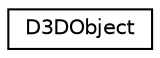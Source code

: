 digraph G
{
  edge [fontname="Helvetica",fontsize="10",labelfontname="Helvetica",labelfontsize="10"];
  node [fontname="Helvetica",fontsize="10",shape=record];
  rankdir="LR";
  Node1 [label="D3DObject",height=0.2,width=0.4,color="black", fillcolor="white", style="filled",URL="$struct_d3_d_object.html"];
}
